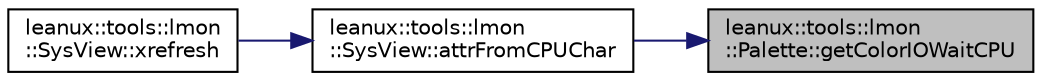 digraph "leanux::tools::lmon::Palette::getColorIOWaitCPU"
{
 // LATEX_PDF_SIZE
  bgcolor="transparent";
  edge [fontname="Helvetica",fontsize="10",labelfontname="Helvetica",labelfontsize="10"];
  node [fontname="Helvetica",fontsize="10",shape=record];
  rankdir="RL";
  Node1 [label="leanux::tools::lmon\l::Palette::getColorIOWaitCPU",height=0.2,width=0.4,color="black", fillcolor="grey75", style="filled", fontcolor="black",tooltip="get iowait color."];
  Node1 -> Node2 [dir="back",color="midnightblue",fontsize="10",style="solid",fontname="Helvetica"];
  Node2 [label="leanux::tools::lmon\l::SysView::attrFromCPUChar",height=0.2,width=0.4,color="black",URL="$classleanux_1_1tools_1_1lmon_1_1SysView.html#a01702243a446d6a32114b87b8c4d399b",tooltip="Get ncurses display attributes depending on the type of CPU chararcter."];
  Node2 -> Node3 [dir="back",color="midnightblue",fontsize="10",style="solid",fontname="Helvetica"];
  Node3 [label="leanux::tools::lmon\l::SysView::xrefresh",height=0.2,width=0.4,color="black",URL="$classleanux_1_1tools_1_1lmon_1_1SysView.html#ad72b5ee6be63091f3d320a23721d5cb4",tooltip="refresh (redraw) the View."];
}
